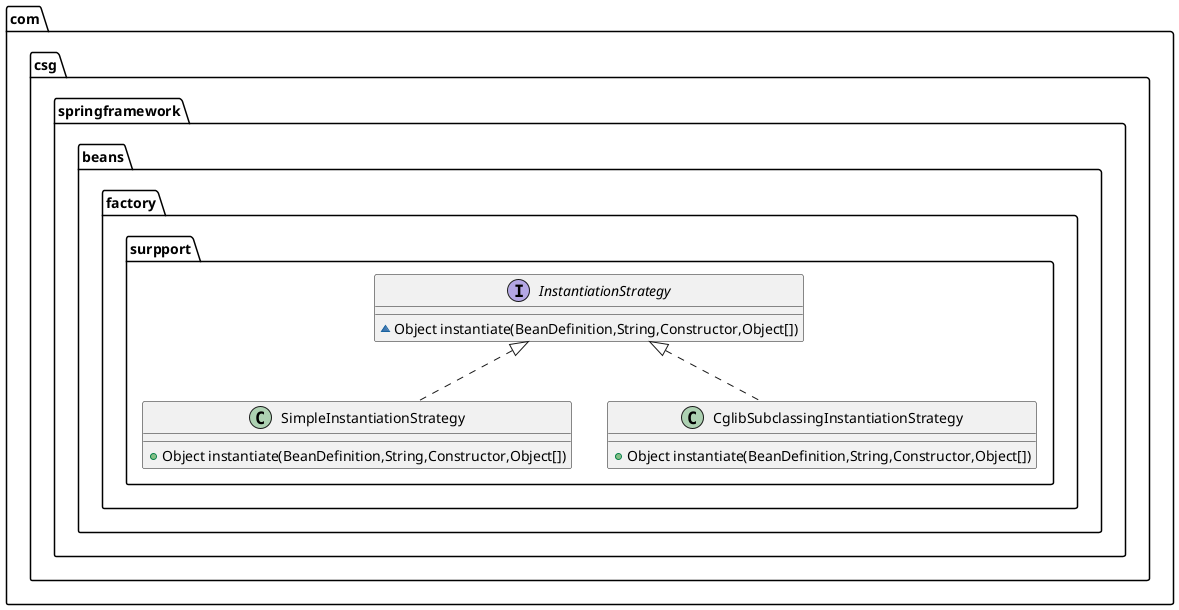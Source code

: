 @startuml
class com.csg.springframework.beans.factory.surpport.SimpleInstantiationStrategy {
+ Object instantiate(BeanDefinition,String,Constructor,Object[])
}
interface com.csg.springframework.beans.factory.surpport.InstantiationStrategy {
~ Object instantiate(BeanDefinition,String,Constructor,Object[])
}
class com.csg.springframework.beans.factory.surpport.CglibSubclassingInstantiationStrategy {
+ Object instantiate(BeanDefinition,String,Constructor,Object[])
}


com.csg.springframework.beans.factory.surpport.InstantiationStrategy <|.. com.csg.springframework.beans.factory.surpport.SimpleInstantiationStrategy
com.csg.springframework.beans.factory.surpport.InstantiationStrategy <|.. com.csg.springframework.beans.factory.surpport.CglibSubclassingInstantiationStrategy
@enduml